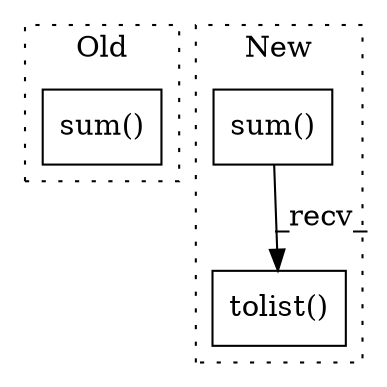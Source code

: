 digraph G {
subgraph cluster0 {
1 [label="sum()" a="75" s="14114" l="12" shape="box"];
label = "Old";
style="dotted";
}
subgraph cluster1 {
2 [label="tolist()" a="75" s="14119" l="311" shape="box"];
3 [label="sum()" a="75" s="14192" l="31" shape="box"];
label = "New";
style="dotted";
}
3 -> 2 [label="_recv_"];
}